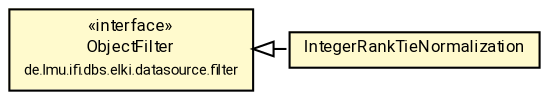 #!/usr/local/bin/dot
#
# Class diagram 
# Generated by UMLGraph version R5_7_2-60-g0e99a6 (http://www.spinellis.gr/umlgraph/)
#

digraph G {
	graph [fontnames="svg"]
	edge [fontname="Roboto",fontsize=7,labelfontname="Roboto",labelfontsize=7,color="black"];
	node [fontname="Roboto",fontcolor="black",fontsize=8,shape=plaintext,margin=0,width=0,height=0];
	nodesep=0.15;
	ranksep=0.25;
	rankdir=LR;
	// de.lmu.ifi.dbs.elki.datasource.filter.ObjectFilter
	c5445461 [label=<<table title="de.lmu.ifi.dbs.elki.datasource.filter.ObjectFilter" border="0" cellborder="1" cellspacing="0" cellpadding="2" bgcolor="LemonChiffon" href="../../ObjectFilter.html" target="_parent">
		<tr><td><table border="0" cellspacing="0" cellpadding="1">
		<tr><td align="center" balign="center"> &#171;interface&#187; </td></tr>
		<tr><td align="center" balign="center"> <font face="Roboto">ObjectFilter</font> </td></tr>
		<tr><td align="center" balign="center"> <font face="Roboto" point-size="7.0">de.lmu.ifi.dbs.elki.datasource.filter</font> </td></tr>
		</table></td></tr>
		</table>>, URL="../../ObjectFilter.html"];
	// de.lmu.ifi.dbs.elki.datasource.filter.normalization.columnwise.IntegerRankTieNormalization
	c5447035 [label=<<table title="de.lmu.ifi.dbs.elki.datasource.filter.normalization.columnwise.IntegerRankTieNormalization" border="0" cellborder="1" cellspacing="0" cellpadding="2" bgcolor="lemonChiffon" href="IntegerRankTieNormalization.html" target="_parent">
		<tr><td><table border="0" cellspacing="0" cellpadding="1">
		<tr><td align="center" balign="center"> <font face="Roboto">IntegerRankTieNormalization</font> </td></tr>
		</table></td></tr>
		</table>>, URL="IntegerRankTieNormalization.html"];
	// de.lmu.ifi.dbs.elki.datasource.filter.normalization.columnwise.IntegerRankTieNormalization implements de.lmu.ifi.dbs.elki.datasource.filter.ObjectFilter
	c5445461 -> c5447035 [arrowtail=empty,style=dashed,dir=back,weight=9];
}

